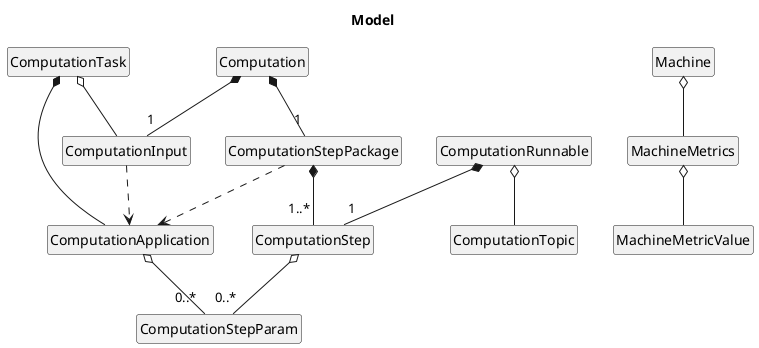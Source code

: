 @startuml
    title Model

    hide class circle
    hide class fields
    hide class methods

    class ComputationTask
    class ComputationApplication
    class ComputationInput
    class ComputationStep
    class ComputationStepPackage
    class ComputationStepParam
    class ComputationRunnable
    class ComputationTopic
    class Computation
    class Machine
    class MachineMetrics
    class MachineMetricValue

    ComputationTask *-- ComputationApplication
    ComputationTask o-- ComputationInput
    ComputationApplication o-- "0..*" ComputationStepParam
    ComputationInput ..> ComputationApplication
    ComputationStepPackage *-- "1..*" ComputationStep
    ComputationStepPackage ..> ComputationApplication
    ComputationStep o-- "0..*" ComputationStepParam
    ComputationRunnable *-- "1" ComputationStep
    ComputationRunnable o-- ComputationTopic
    Computation *-- "1"ComputationStepPackage
    Computation *-- "1" ComputationInput
    Machine o-- MachineMetrics
    MachineMetrics o-- MachineMetricValue
@enduml